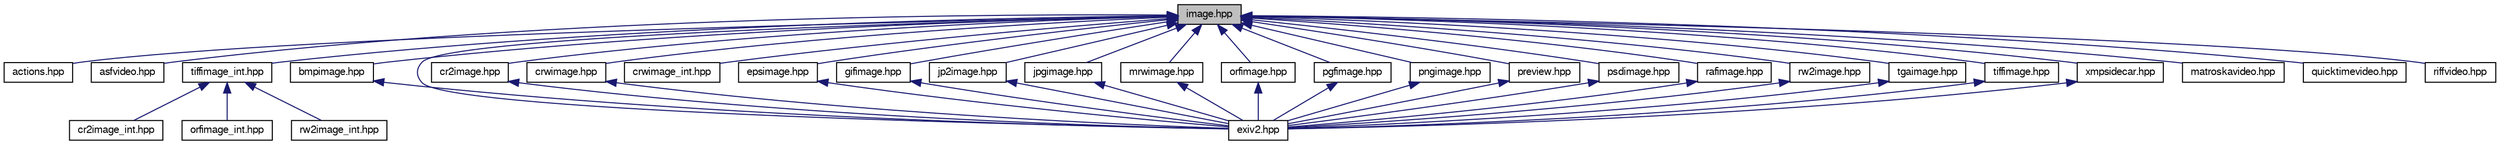 digraph "image.hpp"
{
  edge [fontname="FreeSans",fontsize="10",labelfontname="FreeSans",labelfontsize="10"];
  node [fontname="FreeSans",fontsize="10",shape=record];
  Node1 [label="image.hpp",height=0.2,width=0.4,color="black", fillcolor="grey75", style="filled" fontcolor="black"];
  Node1 -> Node2 [dir="back",color="midnightblue",fontsize="10",style="solid",fontname="FreeSans"];
  Node2 [label="actions.hpp",height=0.2,width=0.4,color="black", fillcolor="white", style="filled",URL="$actions_8hpp.html",tooltip="Implements base class Task, TaskFactory and the various supported actions (derived from Task)..."];
  Node1 -> Node3 [dir="back",color="midnightblue",fontsize="10",style="solid",fontname="FreeSans"];
  Node3 [label="asfvideo.hpp",height=0.2,width=0.4,color="black", fillcolor="white", style="filled",URL="$asfvideo_8hpp.html",tooltip="An Image subclass to support ASF video files. "];
  Node1 -> Node4 [dir="back",color="midnightblue",fontsize="10",style="solid",fontname="FreeSans"];
  Node4 [label="bmpimage.hpp",height=0.2,width=0.4,color="black", fillcolor="white", style="filled",URL="$bmpimage_8hpp.html",tooltip="Windows Bitmap (BMP) image. "];
  Node4 -> Node5 [dir="back",color="midnightblue",fontsize="10",style="solid",fontname="FreeSans"];
  Node5 [label="exiv2.hpp",height=0.2,width=0.4,color="black", fillcolor="white", style="filled",URL="$exiv2_8hpp.html",tooltip="Include all Exiv2 header files. "];
  Node1 -> Node6 [dir="back",color="midnightblue",fontsize="10",style="solid",fontname="FreeSans"];
  Node6 [label="cr2image.hpp",height=0.2,width=0.4,color="black", fillcolor="white", style="filled",URL="$cr2image_8hpp.html",tooltip="Class Cr2Image. "];
  Node6 -> Node5 [dir="back",color="midnightblue",fontsize="10",style="solid",fontname="FreeSans"];
  Node1 -> Node7 [dir="back",color="midnightblue",fontsize="10",style="solid",fontname="FreeSans"];
  Node7 [label="tiffimage_int.hpp",height=0.2,width=0.4,color="black", fillcolor="white", style="filled",URL="$tiffimage__int_8hpp.html",tooltip="Internal class TiffParserWorker to parse TIFF data. "];
  Node7 -> Node8 [dir="back",color="midnightblue",fontsize="10",style="solid",fontname="FreeSans"];
  Node8 [label="cr2image_int.hpp",height=0.2,width=0.4,color="black", fillcolor="white", style="filled",URL="$cr2image__int_8hpp.html",tooltip="Internal classes to support CR2 image format. "];
  Node7 -> Node9 [dir="back",color="midnightblue",fontsize="10",style="solid",fontname="FreeSans"];
  Node9 [label="orfimage_int.hpp",height=0.2,width=0.4,color="black", fillcolor="white", style="filled",URL="$orfimage__int_8hpp.html",tooltip="Internal classes to support Olympus RAW image format. "];
  Node7 -> Node10 [dir="back",color="midnightblue",fontsize="10",style="solid",fontname="FreeSans"];
  Node10 [label="rw2image_int.hpp",height=0.2,width=0.4,color="black", fillcolor="white", style="filled",URL="$rw2image__int_8hpp.html",tooltip="Internal classes to support RW2 image format. "];
  Node1 -> Node11 [dir="back",color="midnightblue",fontsize="10",style="solid",fontname="FreeSans"];
  Node11 [label="crwimage.hpp",height=0.2,width=0.4,color="black", fillcolor="white", style="filled",URL="$crwimage_8hpp.html",tooltip="Class CrwImage to access Canon CRW images.  References:  The Canon RAW (CRW) File Format by Phil Harv..."];
  Node11 -> Node5 [dir="back",color="midnightblue",fontsize="10",style="solid",fontname="FreeSans"];
  Node1 -> Node12 [dir="back",color="midnightblue",fontsize="10",style="solid",fontname="FreeSans"];
  Node12 [label="crwimage_int.hpp",height=0.2,width=0.4,color="black", fillcolor="white", style="filled",URL="$crwimage__int_8hpp.html",tooltip="Internal classes to support CRW/CIFF format. "];
  Node1 -> Node13 [dir="back",color="midnightblue",fontsize="10",style="solid",fontname="FreeSans"];
  Node13 [label="epsimage.hpp",height=0.2,width=0.4,color="black", fillcolor="white", style="filled",URL="$epsimage_8hpp.html",tooltip="EPS image.  References:  [1] Adobe PostScript Language Document Structuring Conventions Specification..."];
  Node13 -> Node5 [dir="back",color="midnightblue",fontsize="10",style="solid",fontname="FreeSans"];
  Node1 -> Node14 [dir="back",color="midnightblue",fontsize="10",style="solid",fontname="FreeSans"];
  Node14 [label="gifimage.hpp",height=0.2,width=0.4,color="black", fillcolor="white", style="filled",URL="$gifimage_8hpp.html",tooltip="GIF image, implemented using the following references: GIF89 specification by W3C  ..."];
  Node14 -> Node5 [dir="back",color="midnightblue",fontsize="10",style="solid",fontname="FreeSans"];
  Node1 -> Node5 [dir="back",color="midnightblue",fontsize="10",style="solid",fontname="FreeSans"];
  Node1 -> Node15 [dir="back",color="midnightblue",fontsize="10",style="solid",fontname="FreeSans"];
  Node15 [label="jp2image.hpp",height=0.2,width=0.4,color="black", fillcolor="white", style="filled",URL="$jp2image_8hpp.html",tooltip="JPEG-2000 image, implemented using the following references: ISO/IEC JTC 1/SC 29/WG1 N2401: JPEG 2000..."];
  Node15 -> Node5 [dir="back",color="midnightblue",fontsize="10",style="solid",fontname="FreeSans"];
  Node1 -> Node16 [dir="back",color="midnightblue",fontsize="10",style="solid",fontname="FreeSans"];
  Node16 [label="jpgimage.hpp",height=0.2,width=0.4,color="black", fillcolor="white", style="filled",URL="$jpgimage_8hpp.html",tooltip="Class JpegImage to access JPEG images. "];
  Node16 -> Node5 [dir="back",color="midnightblue",fontsize="10",style="solid",fontname="FreeSans"];
  Node1 -> Node17 [dir="back",color="midnightblue",fontsize="10",style="solid",fontname="FreeSans"];
  Node17 [label="mrwimage.hpp",height=0.2,width=0.4,color="black", fillcolor="white", style="filled",URL="$mrwimage_8hpp.html",tooltip="Minolta RAW image, implemented using the following references: Minolta Raw file format by Dalibor Jel..."];
  Node17 -> Node5 [dir="back",color="midnightblue",fontsize="10",style="solid",fontname="FreeSans"];
  Node1 -> Node18 [dir="back",color="midnightblue",fontsize="10",style="solid",fontname="FreeSans"];
  Node18 [label="orfimage.hpp",height=0.2,width=0.4,color="black", fillcolor="white", style="filled",URL="$orfimage_8hpp.html",tooltip="Olympus RAW image. "];
  Node18 -> Node5 [dir="back",color="midnightblue",fontsize="10",style="solid",fontname="FreeSans"];
  Node1 -> Node19 [dir="back",color="midnightblue",fontsize="10",style="solid",fontname="FreeSans"];
  Node19 [label="pgfimage.hpp",height=0.2,width=0.4,color="black", fillcolor="white", style="filled",URL="$pgfimage_8hpp.html",tooltip="PGF image, implemented using the following references: PGF specification from libpgf web site  ..."];
  Node19 -> Node5 [dir="back",color="midnightblue",fontsize="10",style="solid",fontname="FreeSans"];
  Node1 -> Node20 [dir="back",color="midnightblue",fontsize="10",style="solid",fontname="FreeSans"];
  Node20 [label="pngimage.hpp",height=0.2,width=0.4,color="black", fillcolor="white", style="filled",URL="$pngimage_8hpp.html",tooltip="PNG image, implemented using the following references: PNG specification by W3C  PNG tags list by Phi..."];
  Node20 -> Node5 [dir="back",color="midnightblue",fontsize="10",style="solid",fontname="FreeSans"];
  Node1 -> Node21 [dir="back",color="midnightblue",fontsize="10",style="solid",fontname="FreeSans"];
  Node21 [label="preview.hpp",height=0.2,width=0.4,color="black", fillcolor="white", style="filled",URL="$preview_8hpp.html",tooltip="Classes to access all preview images embedded in an image. "];
  Node21 -> Node5 [dir="back",color="midnightblue",fontsize="10",style="solid",fontname="FreeSans"];
  Node1 -> Node22 [dir="back",color="midnightblue",fontsize="10",style="solid",fontname="FreeSans"];
  Node22 [label="psdimage.hpp",height=0.2,width=0.4,color="black", fillcolor="white", style="filled",URL="$psdimage_8hpp.html",tooltip="Photoshop image, implemented using the following references: Adobe Photoshop 6.0 File Format Specific..."];
  Node22 -> Node5 [dir="back",color="midnightblue",fontsize="10",style="solid",fontname="FreeSans"];
  Node1 -> Node23 [dir="back",color="midnightblue",fontsize="10",style="solid",fontname="FreeSans"];
  Node23 [label="rafimage.hpp",height=0.2,width=0.4,color="black", fillcolor="white", style="filled",URL="$rafimage_8hpp.html",tooltip="Fujifilm RAW image. "];
  Node23 -> Node5 [dir="back",color="midnightblue",fontsize="10",style="solid",fontname="FreeSans"];
  Node1 -> Node24 [dir="back",color="midnightblue",fontsize="10",style="solid",fontname="FreeSans"];
  Node24 [label="rw2image.hpp",height=0.2,width=0.4,color="black", fillcolor="white", style="filled",URL="$rw2image_8hpp.html",tooltip="Class Rw2Image. "];
  Node24 -> Node5 [dir="back",color="midnightblue",fontsize="10",style="solid",fontname="FreeSans"];
  Node1 -> Node25 [dir="back",color="midnightblue",fontsize="10",style="solid",fontname="FreeSans"];
  Node25 [label="tgaimage.hpp",height=0.2,width=0.4,color="black", fillcolor="white", style="filled",URL="$tgaimage_8hpp.html",tooltip="Truevision TARGA v2 image, implemented using the following references: Truevision TGA page on Wikiped..."];
  Node25 -> Node5 [dir="back",color="midnightblue",fontsize="10",style="solid",fontname="FreeSans"];
  Node1 -> Node26 [dir="back",color="midnightblue",fontsize="10",style="solid",fontname="FreeSans"];
  Node26 [label="tiffimage.hpp",height=0.2,width=0.4,color="black", fillcolor="white", style="filled",URL="$tiffimage_8hpp.html",tooltip="Class TiffImage. "];
  Node26 -> Node5 [dir="back",color="midnightblue",fontsize="10",style="solid",fontname="FreeSans"];
  Node1 -> Node27 [dir="back",color="midnightblue",fontsize="10",style="solid",fontname="FreeSans"];
  Node27 [label="xmpsidecar.hpp",height=0.2,width=0.4,color="black", fillcolor="white", style="filled",URL="$xmpsidecar_8hpp.html",tooltip="An Image subclass to support XMP sidecar files. "];
  Node27 -> Node5 [dir="back",color="midnightblue",fontsize="10",style="solid",fontname="FreeSans"];
  Node1 -> Node28 [dir="back",color="midnightblue",fontsize="10",style="solid",fontname="FreeSans"];
  Node28 [label="matroskavideo.hpp",height=0.2,width=0.4,color="black", fillcolor="white", style="filled",URL="$matroskavideo_8hpp.html",tooltip="An Image subclass to support Matroska video files. "];
  Node1 -> Node29 [dir="back",color="midnightblue",fontsize="10",style="solid",fontname="FreeSans"];
  Node29 [label="quicktimevideo.hpp",height=0.2,width=0.4,color="black", fillcolor="white", style="filled",URL="$quicktimevideo_8hpp.html",tooltip="An Image subclass to support Quick Time video files. "];
  Node1 -> Node30 [dir="back",color="midnightblue",fontsize="10",style="solid",fontname="FreeSans"];
  Node30 [label="riffvideo.hpp",height=0.2,width=0.4,color="black", fillcolor="white", style="filled",URL="$riffvideo_8hpp.html",tooltip="An Image subclass to support RIFF video files. "];
}
